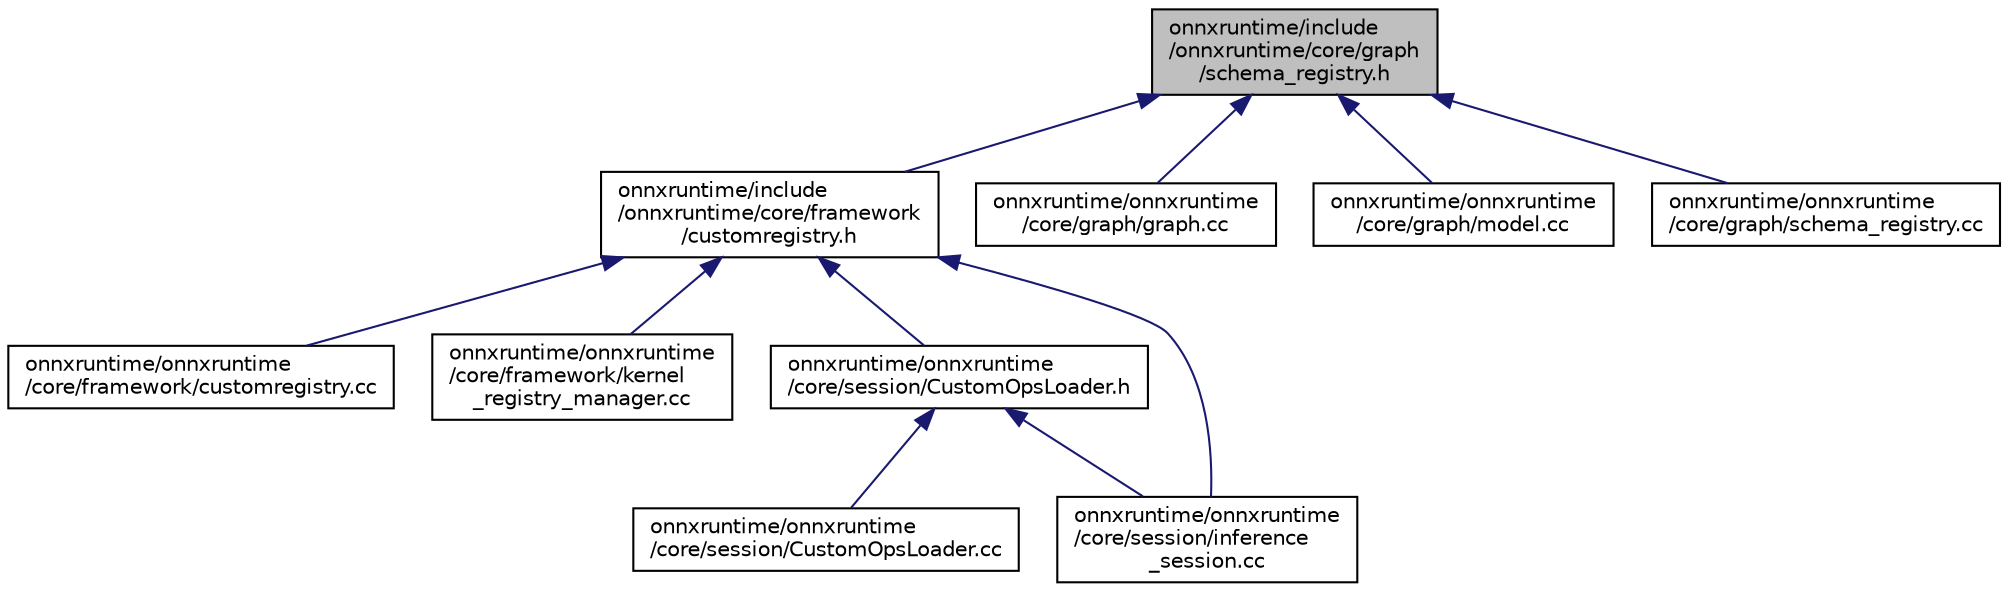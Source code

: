 digraph "onnxruntime/include/onnxruntime/core/graph/schema_registry.h"
{
  edge [fontname="Helvetica",fontsize="10",labelfontname="Helvetica",labelfontsize="10"];
  node [fontname="Helvetica",fontsize="10",shape=record];
  Node26 [label="onnxruntime/include\l/onnxruntime/core/graph\l/schema_registry.h",height=0.2,width=0.4,color="black", fillcolor="grey75", style="filled", fontcolor="black"];
  Node26 -> Node27 [dir="back",color="midnightblue",fontsize="10",style="solid"];
  Node27 [label="onnxruntime/include\l/onnxruntime/core/framework\l/customregistry.h",height=0.2,width=0.4,color="black", fillcolor="white", style="filled",URL="$customregistry_8h.html"];
  Node27 -> Node28 [dir="back",color="midnightblue",fontsize="10",style="solid"];
  Node28 [label="onnxruntime/onnxruntime\l/core/framework/customregistry.cc",height=0.2,width=0.4,color="black", fillcolor="white", style="filled",URL="$customregistry_8cc.html"];
  Node27 -> Node29 [dir="back",color="midnightblue",fontsize="10",style="solid"];
  Node29 [label="onnxruntime/onnxruntime\l/core/framework/kernel\l_registry_manager.cc",height=0.2,width=0.4,color="black", fillcolor="white", style="filled",URL="$kernel__registry__manager_8cc.html"];
  Node27 -> Node30 [dir="back",color="midnightblue",fontsize="10",style="solid"];
  Node30 [label="onnxruntime/onnxruntime\l/core/session/CustomOpsLoader.h",height=0.2,width=0.4,color="black", fillcolor="white", style="filled",URL="$CustomOpsLoader_8h.html"];
  Node30 -> Node31 [dir="back",color="midnightblue",fontsize="10",style="solid"];
  Node31 [label="onnxruntime/onnxruntime\l/core/session/CustomOpsLoader.cc",height=0.2,width=0.4,color="black", fillcolor="white", style="filled",URL="$CustomOpsLoader_8cc.html"];
  Node30 -> Node32 [dir="back",color="midnightblue",fontsize="10",style="solid"];
  Node32 [label="onnxruntime/onnxruntime\l/core/session/inference\l_session.cc",height=0.2,width=0.4,color="black", fillcolor="white", style="filled",URL="$inference__session_8cc.html"];
  Node27 -> Node32 [dir="back",color="midnightblue",fontsize="10",style="solid"];
  Node26 -> Node33 [dir="back",color="midnightblue",fontsize="10",style="solid"];
  Node33 [label="onnxruntime/onnxruntime\l/core/graph/graph.cc",height=0.2,width=0.4,color="black", fillcolor="white", style="filled",URL="$graph_8cc.html"];
  Node26 -> Node34 [dir="back",color="midnightblue",fontsize="10",style="solid"];
  Node34 [label="onnxruntime/onnxruntime\l/core/graph/model.cc",height=0.2,width=0.4,color="black", fillcolor="white", style="filled",URL="$model_8cc.html"];
  Node26 -> Node35 [dir="back",color="midnightblue",fontsize="10",style="solid"];
  Node35 [label="onnxruntime/onnxruntime\l/core/graph/schema_registry.cc",height=0.2,width=0.4,color="black", fillcolor="white", style="filled",URL="$schema__registry_8cc.html"];
}
